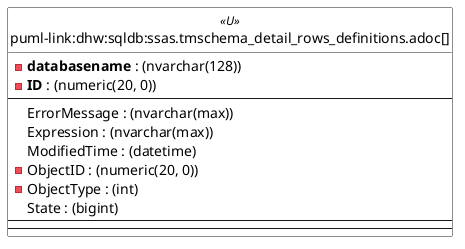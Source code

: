 @startuml
left to right direction
'top to bottom direction
hide circle
'avoide "." issues:
set namespaceSeparator none


skinparam class {
  BackgroundColor White
  BackgroundColor<<FN>> Yellow
  BackgroundColor<<FS>> Yellow
  BackgroundColor<<FT>> LightGray
  BackgroundColor<<IF>> Yellow
  BackgroundColor<<IS>> Yellow
  BackgroundColor<<P>> Aqua
  BackgroundColor<<PC>> Aqua
  BackgroundColor<<SN>> Yellow
  BackgroundColor<<SO>> SlateBlue
  BackgroundColor<<TF>> LightGray
  BackgroundColor<<TR>> Tomato
  BackgroundColor<<U>> White
  BackgroundColor<<V>> WhiteSmoke
  BackgroundColor<<X>> Aqua
  BackgroundColor<<external>> AliceBlue
}


entity "puml-link:dhw:sqldb:ssas.tmschema_detail_rows_definitions.adoc[]" as ssas.TMSCHEMA_DETAIL_ROWS_DEFINITIONS << U >> {
  - **databasename** : (nvarchar(128))
  - **ID** : (numeric(20, 0))
  --
  ErrorMessage : (nvarchar(max))
  Expression : (nvarchar(max))
  ModifiedTime : (datetime)
  - ObjectID : (numeric(20, 0))
  - ObjectType : (int)
  State : (bigint)
  --
  --
}



@enduml

